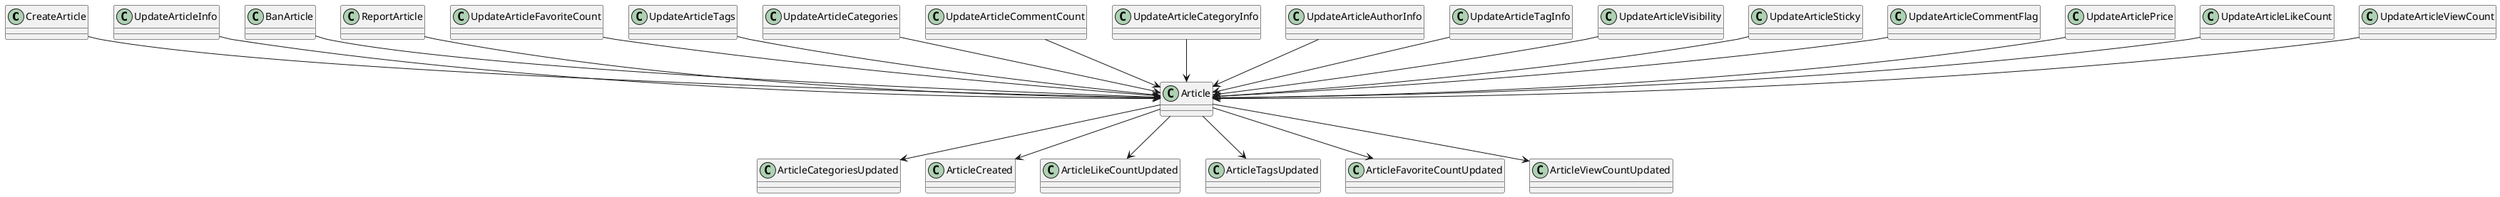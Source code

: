 @startuml

CreateArticle                   -down-> Article
UpdateArticleInfo               -down-> Article
BanArticle                      -down-> Article
ReportArticle                   -down-> Article
UpdateArticleFavoriteCount      -down-> Article
UpdateArticleTags                -down-> Article
UpdateArticleCategories         -down-> Article
UpdateArticleCommentCount       -down-> Article
UpdateArticleCategoryInfo       -down-> Article
UpdateArticleAuthorInfo         -down-> Article
UpdateArticleTagInfo            -down-> Article
UpdateArticleVisibility         -down-> Article
UpdateArticleSticky             -down-> Article
UpdateArticleCommentFlag        -down-> Article
UpdateArticlePrice              -down-> Article
UpdateArticleLikeCount          -down-> Article
UpdateArticleViewCount          -down-> Article

Article -down-> ArticleCategoriesUpdated
Article -down-> ArticleCreated
Article -down-> ArticleLikeCountUpdated
Article -down-> ArticleTagsUpdated
Article -down-> ArticleFavoriteCountUpdated
Article -down-> ArticleViewCountUpdated
@enduml
